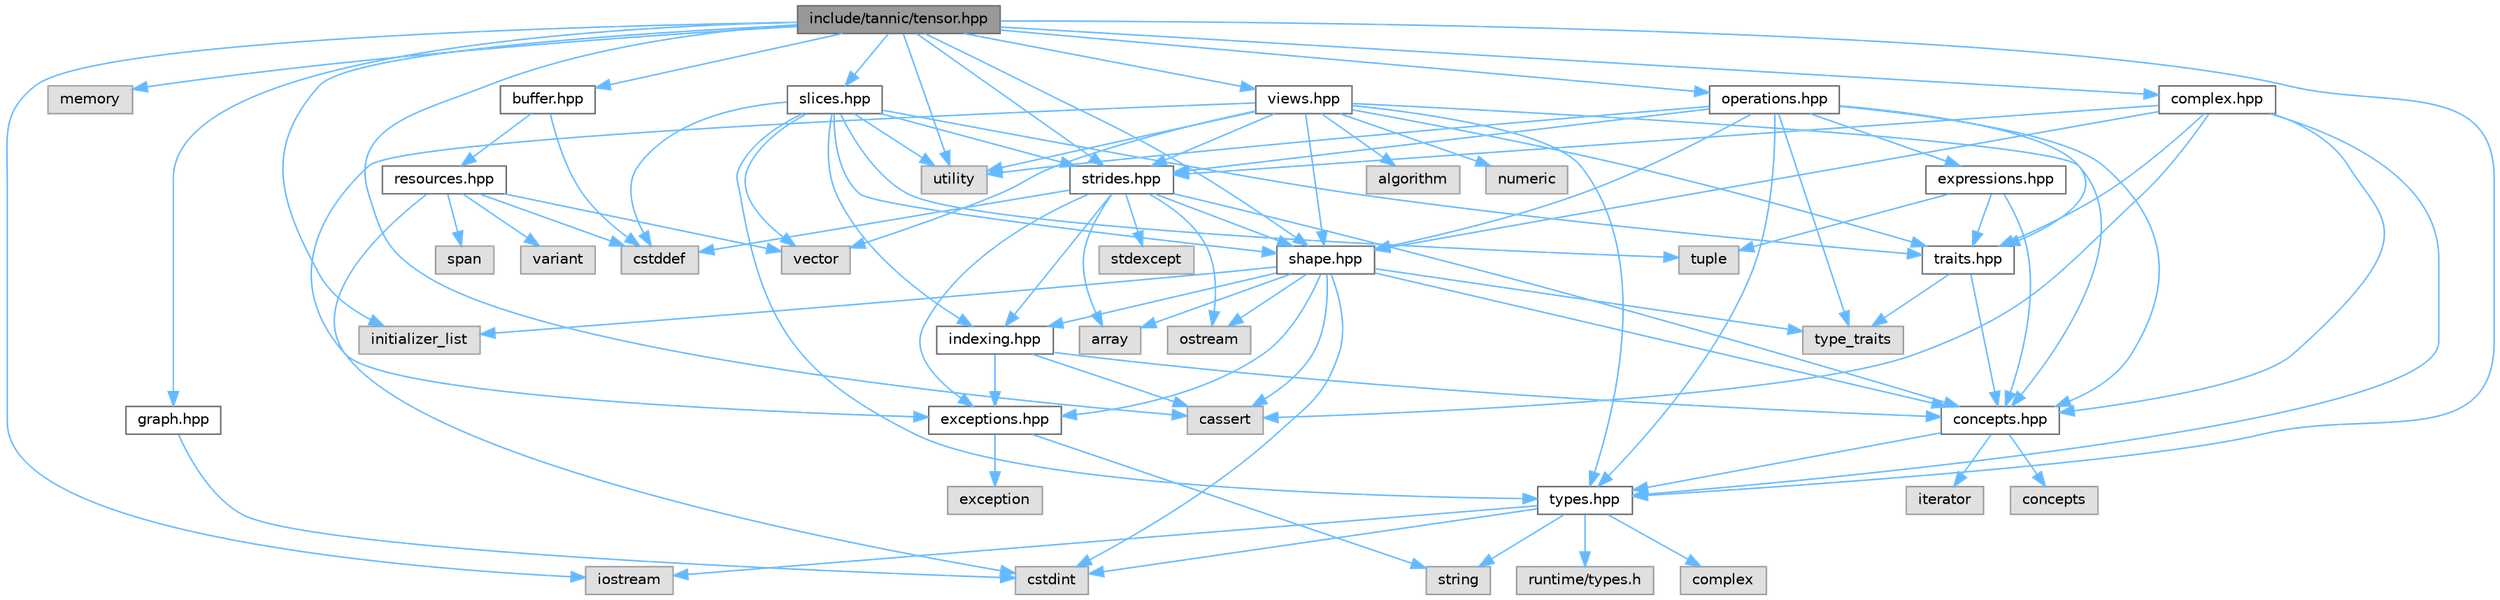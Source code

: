 digraph "include/tannic/tensor.hpp"
{
 // LATEX_PDF_SIZE
  bgcolor="transparent";
  edge [fontname=Helvetica,fontsize=10,labelfontname=Helvetica,labelfontsize=10];
  node [fontname=Helvetica,fontsize=10,shape=box,height=0.2,width=0.4];
  Node1 [id="Node000001",label="include/tannic/tensor.hpp",height=0.2,width=0.4,color="gray40", fillcolor="grey60", style="filled", fontcolor="black",tooltip="Core multidimensional tensor class for the Tannic Tensor Library."];
  Node1 -> Node2 [id="edge91_Node000001_Node000002",color="steelblue1",style="solid",tooltip=" "];
  Node2 [id="Node000002",label="iostream",height=0.2,width=0.4,color="grey60", fillcolor="#E0E0E0", style="filled",tooltip=" "];
  Node1 -> Node3 [id="edge92_Node000001_Node000003",color="steelblue1",style="solid",tooltip=" "];
  Node3 [id="Node000003",label="memory",height=0.2,width=0.4,color="grey60", fillcolor="#E0E0E0", style="filled",tooltip=" "];
  Node1 -> Node4 [id="edge93_Node000001_Node000004",color="steelblue1",style="solid",tooltip=" "];
  Node4 [id="Node000004",label="cassert",height=0.2,width=0.4,color="grey60", fillcolor="#E0E0E0", style="filled",tooltip=" "];
  Node1 -> Node5 [id="edge94_Node000001_Node000005",color="steelblue1",style="solid",tooltip=" "];
  Node5 [id="Node000005",label="utility",height=0.2,width=0.4,color="grey60", fillcolor="#E0E0E0", style="filled",tooltip=" "];
  Node1 -> Node6 [id="edge95_Node000001_Node000006",color="steelblue1",style="solid",tooltip=" "];
  Node6 [id="Node000006",label="initializer_list",height=0.2,width=0.4,color="grey60", fillcolor="#E0E0E0", style="filled",tooltip=" "];
  Node1 -> Node7 [id="edge96_Node000001_Node000007",color="steelblue1",style="solid",tooltip=" "];
  Node7 [id="Node000007",label="types.hpp",height=0.2,width=0.4,color="grey40", fillcolor="white", style="filled",URL="$dd/de3/types_8hpp.html",tooltip="Core type system for the Tannic Tensor Library."];
  Node7 -> Node2 [id="edge97_Node000007_Node000002",color="steelblue1",style="solid",tooltip=" "];
  Node7 -> Node8 [id="edge98_Node000007_Node000008",color="steelblue1",style="solid",tooltip=" "];
  Node8 [id="Node000008",label="cstdint",height=0.2,width=0.4,color="grey60", fillcolor="#E0E0E0", style="filled",tooltip=" "];
  Node7 -> Node9 [id="edge99_Node000007_Node000009",color="steelblue1",style="solid",tooltip=" "];
  Node9 [id="Node000009",label="string",height=0.2,width=0.4,color="grey60", fillcolor="#E0E0E0", style="filled",tooltip=" "];
  Node7 -> Node10 [id="edge100_Node000007_Node000010",color="steelblue1",style="solid",tooltip=" "];
  Node10 [id="Node000010",label="complex",height=0.2,width=0.4,color="grey60", fillcolor="#E0E0E0", style="filled",tooltip=" "];
  Node7 -> Node11 [id="edge101_Node000007_Node000011",color="steelblue1",style="solid",tooltip=" "];
  Node11 [id="Node000011",label="runtime/types.h",height=0.2,width=0.4,color="grey60", fillcolor="#E0E0E0", style="filled",tooltip=" "];
  Node1 -> Node12 [id="edge102_Node000001_Node000012",color="steelblue1",style="solid",tooltip=" "];
  Node12 [id="Node000012",label="shape.hpp",height=0.2,width=0.4,color="grey40", fillcolor="white", style="filled",URL="$d3/d30/shape_8hpp.html",tooltip="Defines the Shape class for representing tensor dimensions."];
  Node12 -> Node13 [id="edge103_Node000012_Node000013",color="steelblue1",style="solid",tooltip=" "];
  Node13 [id="Node000013",label="type_traits",height=0.2,width=0.4,color="grey60", fillcolor="#E0E0E0", style="filled",tooltip=" "];
  Node12 -> Node14 [id="edge104_Node000012_Node000014",color="steelblue1",style="solid",tooltip=" "];
  Node14 [id="Node000014",label="array",height=0.2,width=0.4,color="grey60", fillcolor="#E0E0E0", style="filled",tooltip=" "];
  Node12 -> Node8 [id="edge105_Node000012_Node000008",color="steelblue1",style="solid",tooltip=" "];
  Node12 -> Node4 [id="edge106_Node000012_Node000004",color="steelblue1",style="solid",tooltip=" "];
  Node12 -> Node6 [id="edge107_Node000012_Node000006",color="steelblue1",style="solid",tooltip=" "];
  Node12 -> Node15 [id="edge108_Node000012_Node000015",color="steelblue1",style="solid",tooltip=" "];
  Node15 [id="Node000015",label="ostream",height=0.2,width=0.4,color="grey60", fillcolor="#E0E0E0", style="filled",tooltip=" "];
  Node12 -> Node16 [id="edge109_Node000012_Node000016",color="steelblue1",style="solid",tooltip=" "];
  Node16 [id="Node000016",label="concepts.hpp",height=0.2,width=0.4,color="grey40", fillcolor="white", style="filled",URL="$d7/dd8/concepts_8hpp.html",tooltip="Defines core C++20 concepts used throughout the Tannic Tensor Library."];
  Node16 -> Node17 [id="edge110_Node000016_Node000017",color="steelblue1",style="solid",tooltip=" "];
  Node17 [id="Node000017",label="concepts",height=0.2,width=0.4,color="grey60", fillcolor="#E0E0E0", style="filled",tooltip=" "];
  Node16 -> Node18 [id="edge111_Node000016_Node000018",color="steelblue1",style="solid",tooltip=" "];
  Node18 [id="Node000018",label="iterator",height=0.2,width=0.4,color="grey60", fillcolor="#E0E0E0", style="filled",tooltip=" "];
  Node16 -> Node7 [id="edge112_Node000016_Node000007",color="steelblue1",style="solid",tooltip=" "];
  Node12 -> Node19 [id="edge113_Node000012_Node000019",color="steelblue1",style="solid",tooltip=" "];
  Node19 [id="Node000019",label="indexing.hpp",height=0.2,width=0.4,color="grey40", fillcolor="white", style="filled",URL="$d7/d1d/indexing_8hpp.html",tooltip="Utilities for index normalization and slicing ranges in the Tannic Tensor Library."];
  Node19 -> Node4 [id="edge114_Node000019_Node000004",color="steelblue1",style="solid",tooltip=" "];
  Node19 -> Node16 [id="edge115_Node000019_Node000016",color="steelblue1",style="solid",tooltip=" "];
  Node19 -> Node20 [id="edge116_Node000019_Node000020",color="steelblue1",style="solid",tooltip=" "];
  Node20 [id="Node000020",label="exceptions.hpp",height=0.2,width=0.4,color="grey40", fillcolor="white", style="filled",URL="$da/d49/exceptions_8hpp.html",tooltip="Defines the exceptions used in the library."];
  Node20 -> Node21 [id="edge117_Node000020_Node000021",color="steelblue1",style="solid",tooltip=" "];
  Node21 [id="Node000021",label="exception",height=0.2,width=0.4,color="grey60", fillcolor="#E0E0E0", style="filled",tooltip=" "];
  Node20 -> Node9 [id="edge118_Node000020_Node000009",color="steelblue1",style="solid",tooltip=" "];
  Node12 -> Node20 [id="edge119_Node000012_Node000020",color="steelblue1",style="solid",tooltip=" "];
  Node1 -> Node22 [id="edge120_Node000001_Node000022",color="steelblue1",style="solid",tooltip=" "];
  Node22 [id="Node000022",label="strides.hpp",height=0.2,width=0.4,color="grey40", fillcolor="white", style="filled",URL="$d7/d08/strides_8hpp.html",tooltip="Memory layout specification for tensor dimensions in the Tannic Tensor Library."];
  Node22 -> Node14 [id="edge121_Node000022_Node000014",color="steelblue1",style="solid",tooltip=" "];
  Node22 -> Node23 [id="edge122_Node000022_Node000023",color="steelblue1",style="solid",tooltip=" "];
  Node23 [id="Node000023",label="cstddef",height=0.2,width=0.4,color="grey60", fillcolor="#E0E0E0", style="filled",tooltip=" "];
  Node22 -> Node24 [id="edge123_Node000022_Node000024",color="steelblue1",style="solid",tooltip=" "];
  Node24 [id="Node000024",label="stdexcept",height=0.2,width=0.4,color="grey60", fillcolor="#E0E0E0", style="filled",tooltip=" "];
  Node22 -> Node15 [id="edge124_Node000022_Node000015",color="steelblue1",style="solid",tooltip=" "];
  Node22 -> Node16 [id="edge125_Node000022_Node000016",color="steelblue1",style="solid",tooltip=" "];
  Node22 -> Node12 [id="edge126_Node000022_Node000012",color="steelblue1",style="solid",tooltip=" "];
  Node22 -> Node19 [id="edge127_Node000022_Node000019",color="steelblue1",style="solid",tooltip=" "];
  Node22 -> Node20 [id="edge128_Node000022_Node000020",color="steelblue1",style="solid",tooltip=" "];
  Node1 -> Node25 [id="edge129_Node000001_Node000025",color="steelblue1",style="solid",tooltip=" "];
  Node25 [id="Node000025",label="buffer.hpp",height=0.2,width=0.4,color="grey40", fillcolor="white", style="filled",URL="$da/d1d/buffer_8hpp.html",tooltip="Memory buffer management for tensor storage."];
  Node25 -> Node23 [id="edge130_Node000025_Node000023",color="steelblue1",style="solid",tooltip=" "];
  Node25 -> Node26 [id="edge131_Node000025_Node000026",color="steelblue1",style="solid",tooltip=" "];
  Node26 [id="Node000026",label="resources.hpp",height=0.2,width=0.4,color="grey40", fillcolor="white", style="filled",URL="$d1/dee/resources_8hpp.html",tooltip="Memory resource management for heterogeneous computing."];
  Node26 -> Node8 [id="edge132_Node000026_Node000008",color="steelblue1",style="solid",tooltip=" "];
  Node26 -> Node23 [id="edge133_Node000026_Node000023",color="steelblue1",style="solid",tooltip=" "];
  Node26 -> Node27 [id="edge134_Node000026_Node000027",color="steelblue1",style="solid",tooltip=" "];
  Node27 [id="Node000027",label="span",height=0.2,width=0.4,color="grey60", fillcolor="#E0E0E0", style="filled",tooltip=" "];
  Node26 -> Node28 [id="edge135_Node000026_Node000028",color="steelblue1",style="solid",tooltip=" "];
  Node28 [id="Node000028",label="vector",height=0.2,width=0.4,color="grey60", fillcolor="#E0E0E0", style="filled",tooltip=" "];
  Node26 -> Node29 [id="edge136_Node000026_Node000029",color="steelblue1",style="solid",tooltip=" "];
  Node29 [id="Node000029",label="variant",height=0.2,width=0.4,color="grey60", fillcolor="#E0E0E0", style="filled",tooltip=" "];
  Node1 -> Node30 [id="edge137_Node000001_Node000030",color="steelblue1",style="solid",tooltip=" "];
  Node30 [id="Node000030",label="slices.hpp",height=0.2,width=0.4,color="grey40", fillcolor="white", style="filled",URL="$d4/d71/slices_8hpp.html",tooltip="Implements tensor slicing for expression templates in the Tannic Tensor Library."];
  Node30 -> Node31 [id="edge138_Node000030_Node000031",color="steelblue1",style="solid",tooltip=" "];
  Node31 [id="Node000031",label="tuple",height=0.2,width=0.4,color="grey60", fillcolor="#E0E0E0", style="filled",tooltip=" "];
  Node30 -> Node5 [id="edge139_Node000030_Node000005",color="steelblue1",style="solid",tooltip=" "];
  Node30 -> Node23 [id="edge140_Node000030_Node000023",color="steelblue1",style="solid",tooltip=" "];
  Node30 -> Node28 [id="edge141_Node000030_Node000028",color="steelblue1",style="solid",tooltip=" "];
  Node30 -> Node7 [id="edge142_Node000030_Node000007",color="steelblue1",style="solid",tooltip=" "];
  Node30 -> Node32 [id="edge143_Node000030_Node000032",color="steelblue1",style="solid",tooltip=" "];
  Node32 [id="Node000032",label="traits.hpp",height=0.2,width=0.4,color="grey40", fillcolor="white", style="filled",URL="$df/d73/traits_8hpp.html",tooltip=" "];
  Node32 -> Node13 [id="edge144_Node000032_Node000013",color="steelblue1",style="solid",tooltip=" "];
  Node32 -> Node16 [id="edge145_Node000032_Node000016",color="steelblue1",style="solid",tooltip=" "];
  Node30 -> Node12 [id="edge146_Node000030_Node000012",color="steelblue1",style="solid",tooltip=" "];
  Node30 -> Node22 [id="edge147_Node000030_Node000022",color="steelblue1",style="solid",tooltip=" "];
  Node30 -> Node19 [id="edge148_Node000030_Node000019",color="steelblue1",style="solid",tooltip=" "];
  Node1 -> Node33 [id="edge149_Node000001_Node000033",color="steelblue1",style="solid",tooltip=" "];
  Node33 [id="Node000033",label="views.hpp",height=0.2,width=0.4,color="grey40", fillcolor="white", style="filled",URL="$de/d49/views_8hpp.html",tooltip="Implements views for tensors in the Tannic Tensor Library."];
  Node33 -> Node5 [id="edge150_Node000033_Node000005",color="steelblue1",style="solid",tooltip=" "];
  Node33 -> Node34 [id="edge151_Node000033_Node000034",color="steelblue1",style="solid",tooltip=" "];
  Node34 [id="Node000034",label="algorithm",height=0.2,width=0.4,color="grey60", fillcolor="#E0E0E0", style="filled",tooltip=" "];
  Node33 -> Node35 [id="edge152_Node000033_Node000035",color="steelblue1",style="solid",tooltip=" "];
  Node35 [id="Node000035",label="numeric",height=0.2,width=0.4,color="grey60", fillcolor="#E0E0E0", style="filled",tooltip=" "];
  Node33 -> Node28 [id="edge153_Node000033_Node000028",color="steelblue1",style="solid",tooltip=" "];
  Node33 -> Node7 [id="edge154_Node000033_Node000007",color="steelblue1",style="solid",tooltip=" "];
  Node33 -> Node32 [id="edge155_Node000033_Node000032",color="steelblue1",style="solid",tooltip=" "];
  Node33 -> Node12 [id="edge156_Node000033_Node000012",color="steelblue1",style="solid",tooltip=" "];
  Node33 -> Node22 [id="edge157_Node000033_Node000022",color="steelblue1",style="solid",tooltip=" "];
  Node33 -> Node16 [id="edge158_Node000033_Node000016",color="steelblue1",style="solid",tooltip=" "];
  Node33 -> Node20 [id="edge159_Node000033_Node000020",color="steelblue1",style="solid",tooltip=" "];
  Node1 -> Node36 [id="edge160_Node000001_Node000036",color="steelblue1",style="solid",tooltip=" "];
  Node36 [id="Node000036",label="operations.hpp",height=0.2,width=0.4,color="grey40", fillcolor="white", style="filled",URL="$d6/d00/operations_8hpp.html",tooltip="Defines expression templates tensor aritmetic operations."];
  Node36 -> Node5 [id="edge161_Node000036_Node000005",color="steelblue1",style="solid",tooltip=" "];
  Node36 -> Node13 [id="edge162_Node000036_Node000013",color="steelblue1",style="solid",tooltip=" "];
  Node36 -> Node16 [id="edge163_Node000036_Node000016",color="steelblue1",style="solid",tooltip=" "];
  Node36 -> Node37 [id="edge164_Node000036_Node000037",color="steelblue1",style="solid",tooltip=" "];
  Node37 [id="Node000037",label="expressions.hpp",height=0.2,width=0.4,color="grey40", fillcolor="white", style="filled",URL="$d5/d8b/expressions_8hpp.html",tooltip=" "];
  Node37 -> Node31 [id="edge165_Node000037_Node000031",color="steelblue1",style="solid",tooltip=" "];
  Node37 -> Node32 [id="edge166_Node000037_Node000032",color="steelblue1",style="solid",tooltip=" "];
  Node37 -> Node16 [id="edge167_Node000037_Node000016",color="steelblue1",style="solid",tooltip=" "];
  Node36 -> Node7 [id="edge168_Node000036_Node000007",color="steelblue1",style="solid",tooltip=" "];
  Node36 -> Node12 [id="edge169_Node000036_Node000012",color="steelblue1",style="solid",tooltip=" "];
  Node36 -> Node22 [id="edge170_Node000036_Node000022",color="steelblue1",style="solid",tooltip=" "];
  Node36 -> Node32 [id="edge171_Node000036_Node000032",color="steelblue1",style="solid",tooltip=" "];
  Node1 -> Node38 [id="edge172_Node000001_Node000038",color="steelblue1",style="solid",tooltip=" "];
  Node38 [id="Node000038",label="complex.hpp",height=0.2,width=0.4,color="grey40", fillcolor="white", style="filled",URL="$db/dd8/complex_8hpp.html",tooltip="Complex number operations for the Tannic Tensor Library."];
  Node38 -> Node16 [id="edge173_Node000038_Node000016",color="steelblue1",style="solid",tooltip=" "];
  Node38 -> Node7 [id="edge174_Node000038_Node000007",color="steelblue1",style="solid",tooltip=" "];
  Node38 -> Node12 [id="edge175_Node000038_Node000012",color="steelblue1",style="solid",tooltip=" "];
  Node38 -> Node22 [id="edge176_Node000038_Node000022",color="steelblue1",style="solid",tooltip=" "];
  Node38 -> Node32 [id="edge177_Node000038_Node000032",color="steelblue1",style="solid",tooltip=" "];
  Node38 -> Node4 [id="edge178_Node000038_Node000004",color="steelblue1",style="solid",tooltip=" "];
  Node1 -> Node39 [id="edge179_Node000001_Node000039",color="steelblue1",style="solid",tooltip=" "];
  Node39 [id="Node000039",label="graph.hpp",height=0.2,width=0.4,color="grey40", fillcolor="white", style="filled",URL="$d9/de9/graph_8hpp.html",tooltip=" "];
  Node39 -> Node8 [id="edge180_Node000039_Node000008",color="steelblue1",style="solid",tooltip=" "];
}
